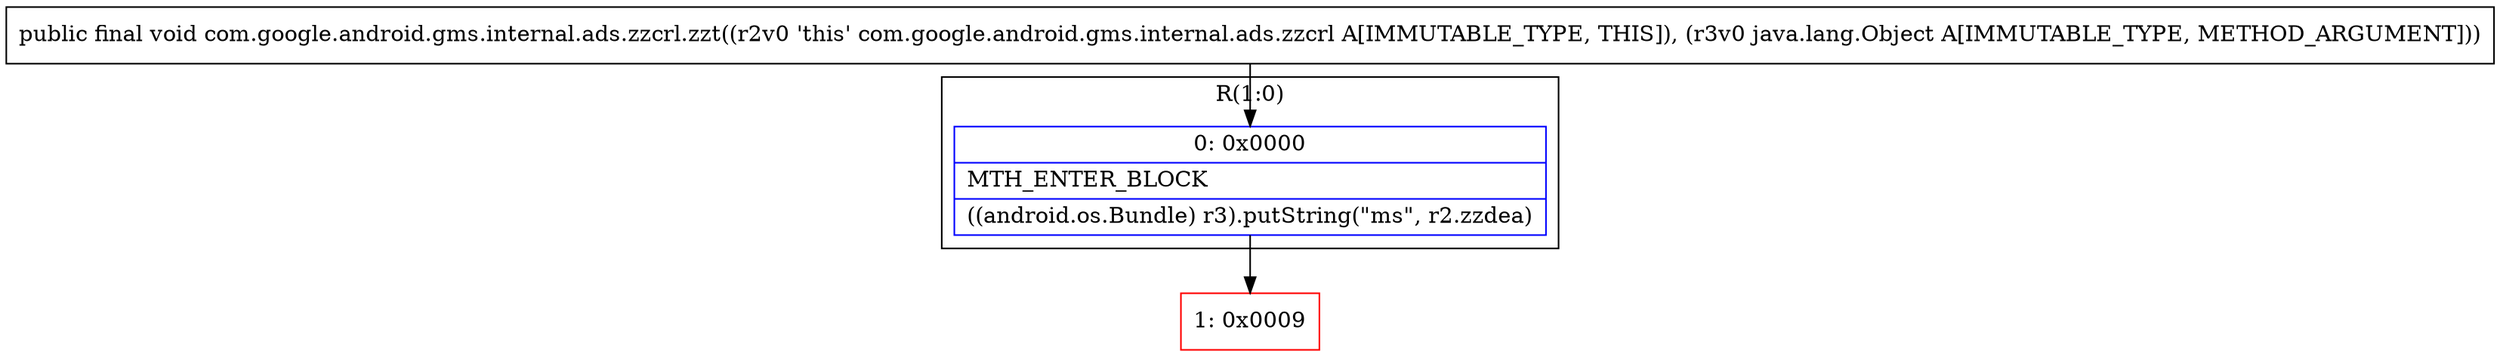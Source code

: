 digraph "CFG forcom.google.android.gms.internal.ads.zzcrl.zzt(Ljava\/lang\/Object;)V" {
subgraph cluster_Region_1745713836 {
label = "R(1:0)";
node [shape=record,color=blue];
Node_0 [shape=record,label="{0\:\ 0x0000|MTH_ENTER_BLOCK\l|((android.os.Bundle) r3).putString(\"ms\", r2.zzdea)\l}"];
}
Node_1 [shape=record,color=red,label="{1\:\ 0x0009}"];
MethodNode[shape=record,label="{public final void com.google.android.gms.internal.ads.zzcrl.zzt((r2v0 'this' com.google.android.gms.internal.ads.zzcrl A[IMMUTABLE_TYPE, THIS]), (r3v0 java.lang.Object A[IMMUTABLE_TYPE, METHOD_ARGUMENT])) }"];
MethodNode -> Node_0;
Node_0 -> Node_1;
}

